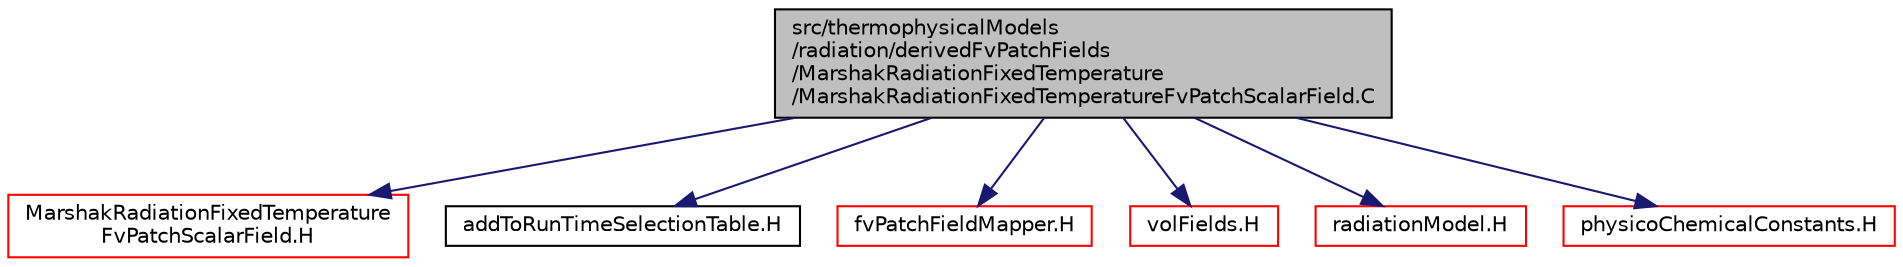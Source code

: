 digraph "src/thermophysicalModels/radiation/derivedFvPatchFields/MarshakRadiationFixedTemperature/MarshakRadiationFixedTemperatureFvPatchScalarField.C"
{
  bgcolor="transparent";
  edge [fontname="Helvetica",fontsize="10",labelfontname="Helvetica",labelfontsize="10"];
  node [fontname="Helvetica",fontsize="10",shape=record];
  Node1 [label="src/thermophysicalModels\l/radiation/derivedFvPatchFields\l/MarshakRadiationFixedTemperature\l/MarshakRadiationFixedTemperatureFvPatchScalarField.C",height=0.2,width=0.4,color="black", fillcolor="grey75", style="filled", fontcolor="black"];
  Node1 -> Node2 [color="midnightblue",fontsize="10",style="solid",fontname="Helvetica"];
  Node2 [label="MarshakRadiationFixedTemperature\lFvPatchScalarField.H",height=0.2,width=0.4,color="red",URL="$a10129.html"];
  Node1 -> Node3 [color="midnightblue",fontsize="10",style="solid",fontname="Helvetica"];
  Node3 [label="addToRunTimeSelectionTable.H",height=0.2,width=0.4,color="black",URL="$a07867.html",tooltip="Macros for easy insertion into run-time selection tables. "];
  Node1 -> Node4 [color="midnightblue",fontsize="10",style="solid",fontname="Helvetica"];
  Node4 [label="fvPatchFieldMapper.H",height=0.2,width=0.4,color="red",URL="$a05544.html"];
  Node1 -> Node5 [color="midnightblue",fontsize="10",style="solid",fontname="Helvetica"];
  Node5 [label="volFields.H",height=0.2,width=0.4,color="red",URL="$a05638.html"];
  Node1 -> Node6 [color="midnightblue",fontsize="10",style="solid",fontname="Helvetica"];
  Node6 [label="radiationModel.H",height=0.2,width=0.4,color="red",URL="$a10152.html"];
  Node1 -> Node7 [color="midnightblue",fontsize="10",style="solid",fontname="Helvetica"];
  Node7 [label="physicoChemicalConstants.H",height=0.2,width=0.4,color="red",URL="$a08189.html"];
}
